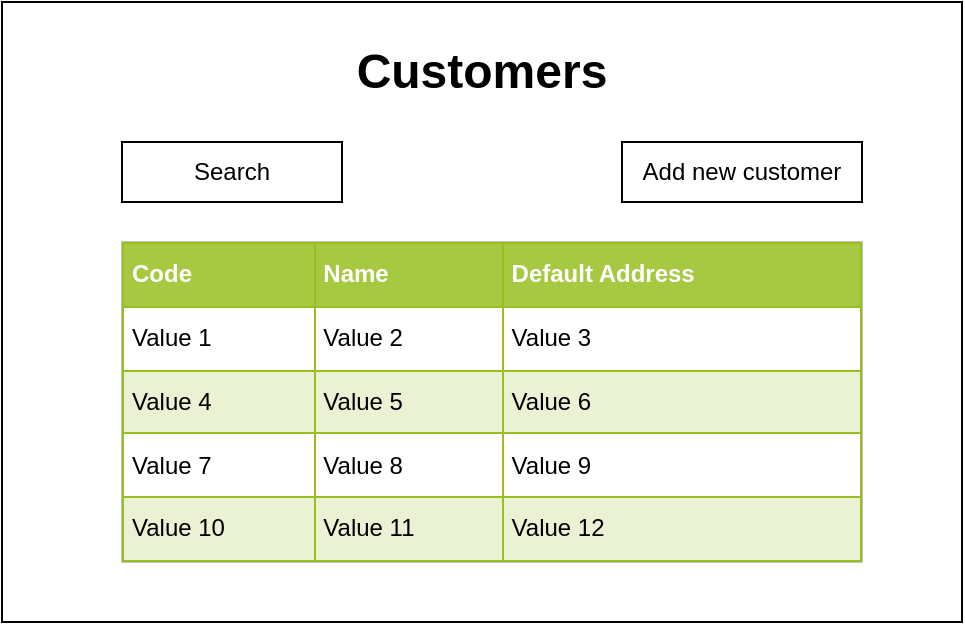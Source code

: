 <mxfile>
    <diagram id="pUXW0zc1fYRgEXSLDfJ8" name="Page-1">
        <mxGraphModel dx="197" dy="288" grid="1" gridSize="10" guides="1" tooltips="1" connect="1" arrows="1" fold="1" page="1" pageScale="1" pageWidth="827" pageHeight="1169" math="0" shadow="0">
            <root>
                <mxCell id="0"/>
                <mxCell id="1" parent="0"/>
                <mxCell id="2" value="" style="rounded=0;whiteSpace=wrap;html=1;" parent="1" vertex="1">
                    <mxGeometry x="40" y="40" width="480" height="310" as="geometry"/>
                </mxCell>
                <mxCell id="3" value="&lt;h1&gt;Customers&lt;/h1&gt;" style="text;html=1;strokeColor=none;fillColor=none;align=center;verticalAlign=middle;whiteSpace=wrap;rounded=0;" parent="1" vertex="1">
                    <mxGeometry x="250" y="60" width="60" height="30" as="geometry"/>
                </mxCell>
                <mxCell id="4" value="Search" style="rounded=0;whiteSpace=wrap;html=1;" parent="1" vertex="1">
                    <mxGeometry x="100" y="110" width="110" height="30" as="geometry"/>
                </mxCell>
                <mxCell id="5" value="Add new customer" style="rounded=0;whiteSpace=wrap;html=1;" parent="1" vertex="1">
                    <mxGeometry x="350" y="110" width="120" height="30" as="geometry"/>
                </mxCell>
                <mxCell id="6" value="&lt;table border=&quot;1&quot; width=&quot;100%&quot; cellpadding=&quot;4&quot; style=&quot;width: 100% ; height: 100% ; border-collapse: collapse&quot;&gt;&lt;tbody&gt;&lt;tr style=&quot;background-color: #a7c942 ; color: #ffffff ; border: 1px solid #98bf21&quot;&gt;&lt;th align=&quot;left&quot;&gt;Code&lt;/th&gt;&lt;th align=&quot;left&quot;&gt;Name&lt;/th&gt;&lt;th align=&quot;left&quot;&gt;Default Address&amp;nbsp;&lt;/th&gt;&lt;/tr&gt;&lt;tr style=&quot;border: 1px solid #98bf21&quot;&gt;&lt;td&gt;Value 1&lt;/td&gt;&lt;td&gt;Value 2&lt;/td&gt;&lt;td&gt;Value 3&lt;/td&gt;&lt;/tr&gt;&lt;tr style=&quot;background-color: #eaf2d3 ; border: 1px solid #98bf21&quot;&gt;&lt;td&gt;Value 4&lt;/td&gt;&lt;td&gt;Value 5&lt;/td&gt;&lt;td&gt;Value 6&lt;/td&gt;&lt;/tr&gt;&lt;tr style=&quot;border: 1px solid #98bf21&quot;&gt;&lt;td&gt;Value 7&lt;/td&gt;&lt;td&gt;Value 8&lt;/td&gt;&lt;td&gt;Value 9&lt;/td&gt;&lt;/tr&gt;&lt;tr style=&quot;background-color: #eaf2d3 ; border: 1px solid #98bf21&quot;&gt;&lt;td&gt;Value 10&lt;/td&gt;&lt;td&gt;Value 11&lt;/td&gt;&lt;td&gt;Value 12&lt;/td&gt;&lt;/tr&gt;&lt;/tbody&gt;&lt;/table&gt;" style="text;html=1;strokeColor=#c0c0c0;fillColor=#ffffff;overflow=fill;rounded=0;" parent="1" vertex="1">
                    <mxGeometry x="100" y="160" width="370" height="160" as="geometry"/>
                </mxCell>
            </root>
        </mxGraphModel>
    </diagram>
</mxfile>